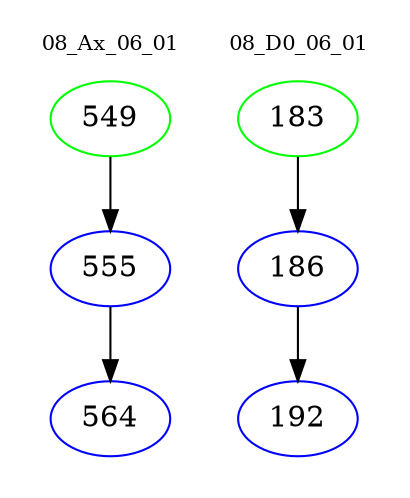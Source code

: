 digraph{
subgraph cluster_0 {
color = white
label = "08_Ax_06_01";
fontsize=10;
T0_549 [label="549", color="green"]
T0_549 -> T0_555 [color="black"]
T0_555 [label="555", color="blue"]
T0_555 -> T0_564 [color="black"]
T0_564 [label="564", color="blue"]
}
subgraph cluster_1 {
color = white
label = "08_D0_06_01";
fontsize=10;
T1_183 [label="183", color="green"]
T1_183 -> T1_186 [color="black"]
T1_186 [label="186", color="blue"]
T1_186 -> T1_192 [color="black"]
T1_192 [label="192", color="blue"]
}
}
